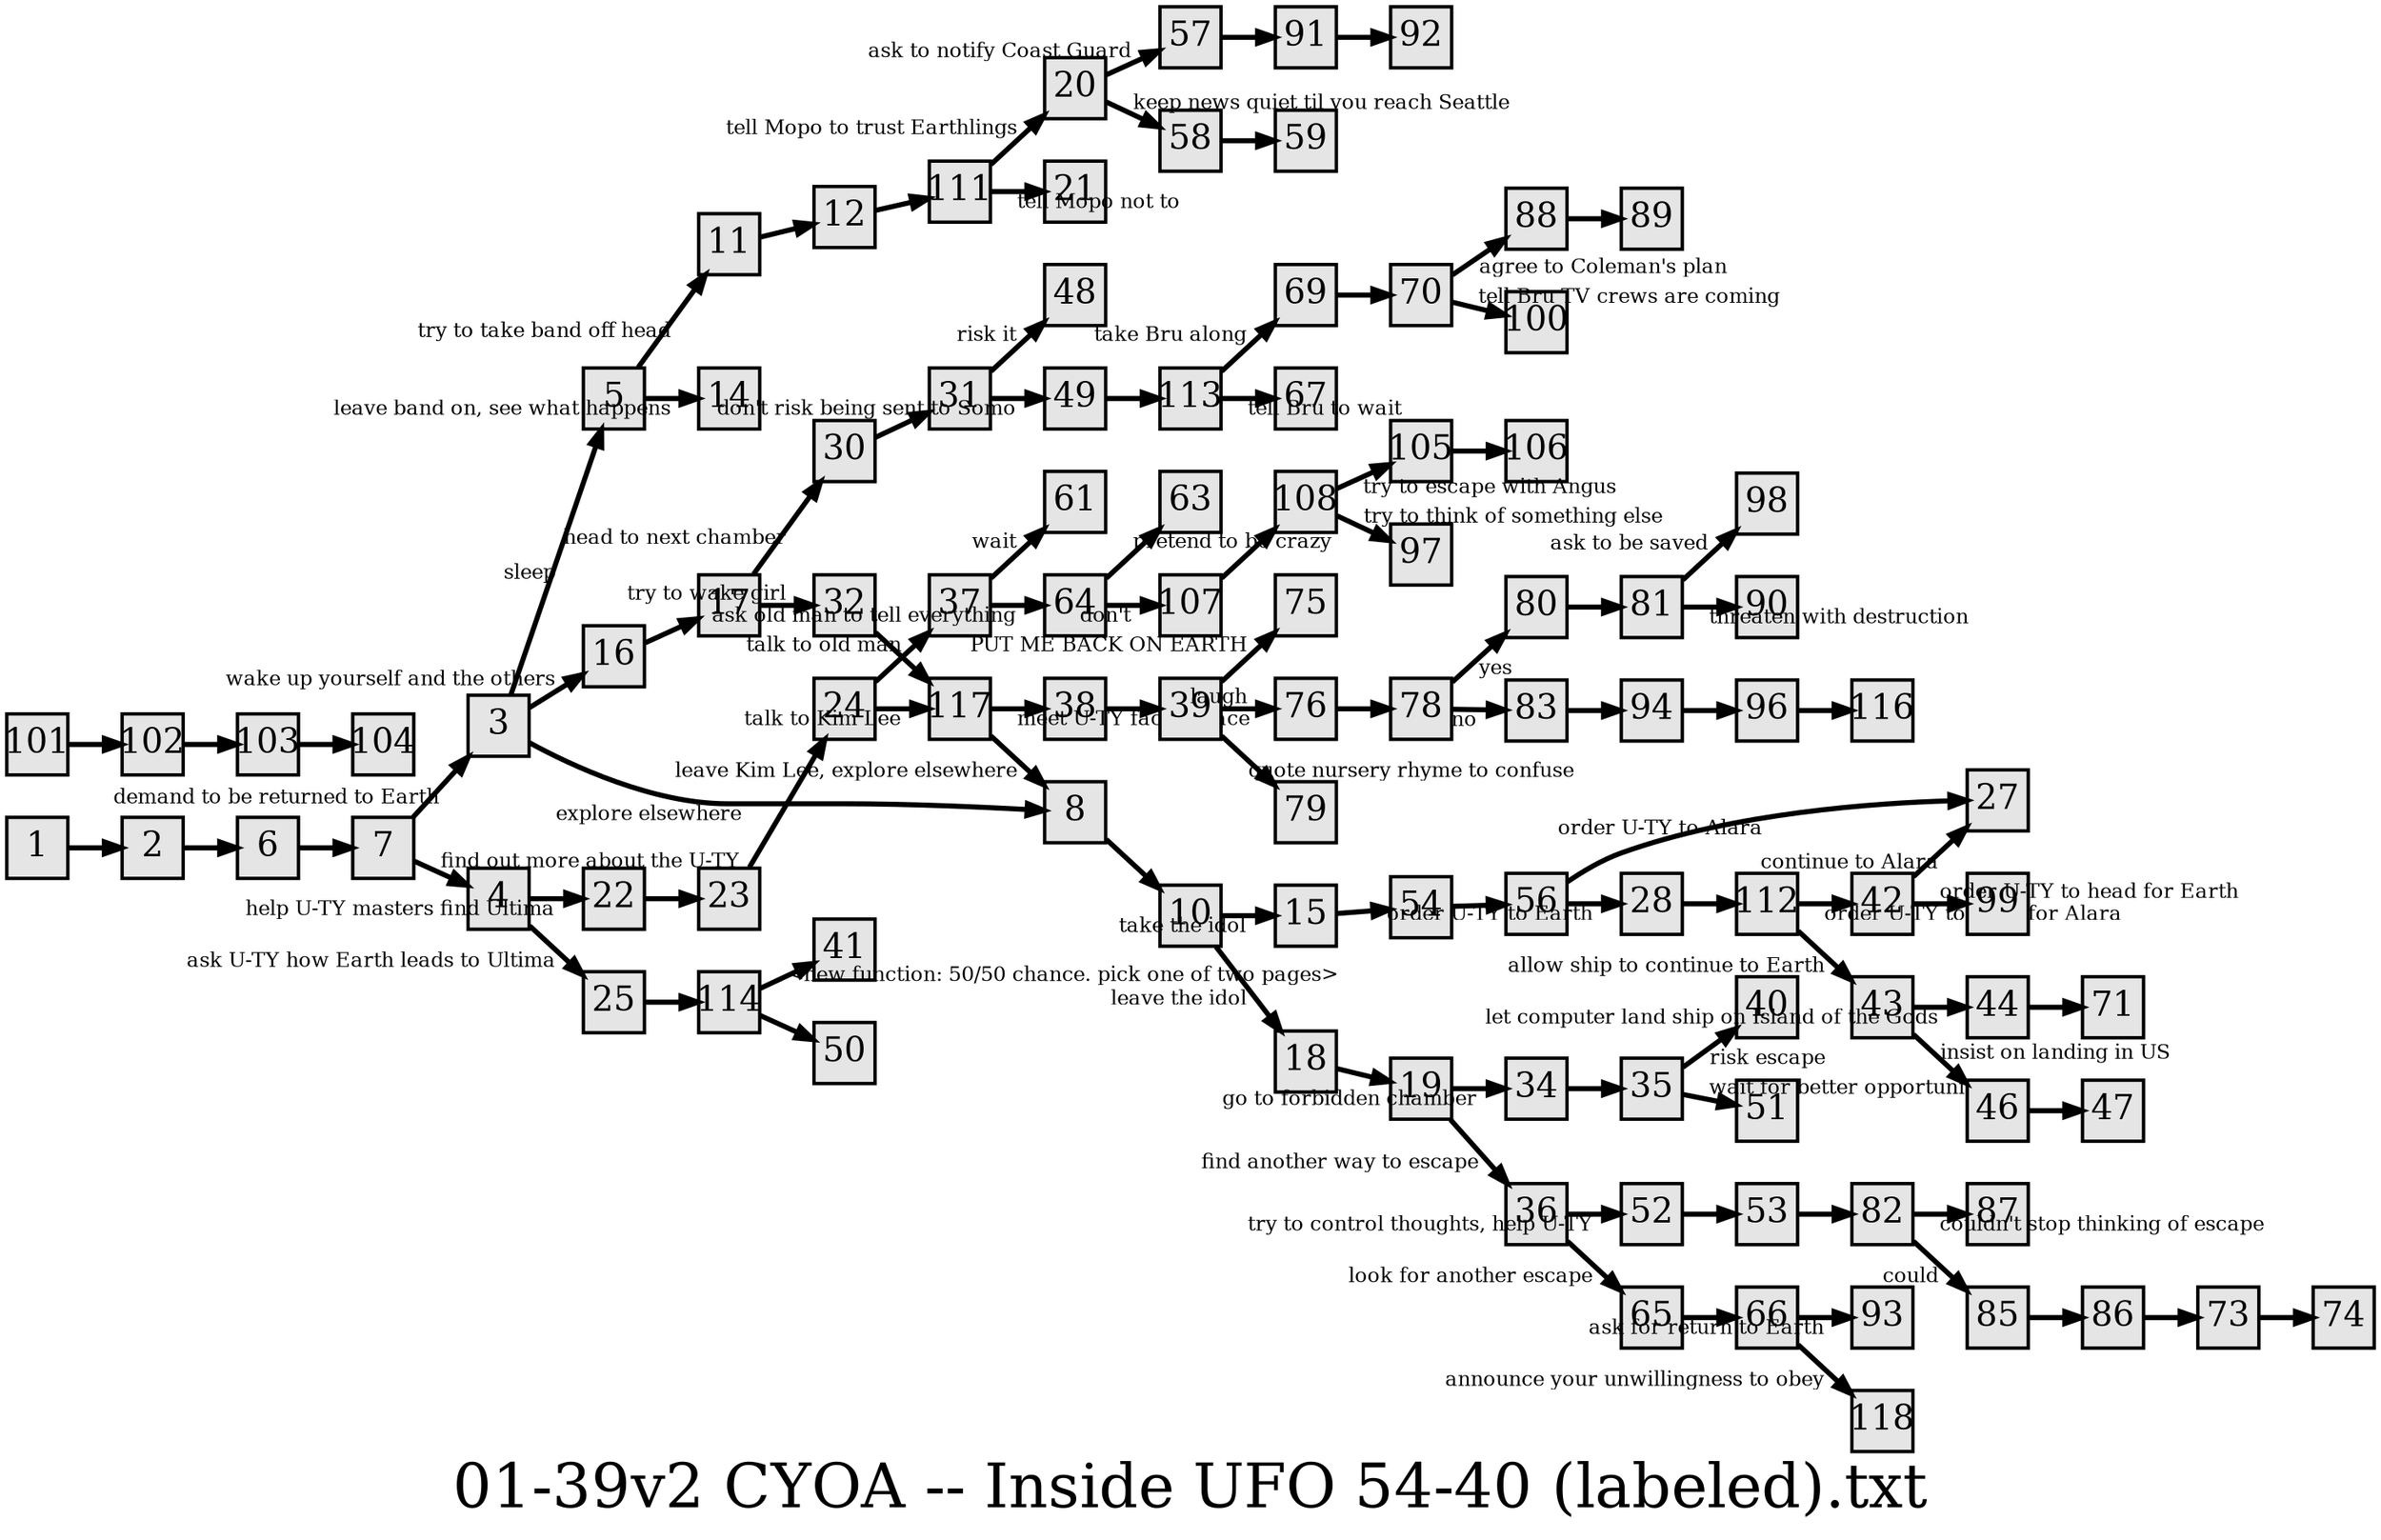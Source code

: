 digraph g{
  graph [ label="01-39v2 CYOA -- Inside UFO 54-40 (labeled).txt" rankdir=LR, ordering=out, fontsize=36, nodesep="0.35", ranksep="0.45"];
  node  [shape=rect, penwidth=2, fontsize=20, style=filled, fillcolor=grey90, margin="0,0", labelfloat=true, regular=true, fixedsize=true];
  edge  [labelfloat=true, penwidth=3, fontsize=12];
  1 -> 2;
  2 -> 6;
  3 -> 5	[ xlabel="sleep" ];
  3 -> 16	[ xlabel="wake up yourself and the others" ];
  3 -> 8	[ xlabel="explore elsewhere" ];
  4 -> 22	[ xlabel="help U-TY masters find Ultima" ];
  4 -> 25	[ xlabel="ask U-TY how Earth leads to Ultima" ];
  5 -> 11	[ xlabel="try to take band off head" ];
  5 -> 14	[ xlabel="leave band on, see what happens" ];
  6 -> 7;
  7 -> 3	[ xlabel="demand to be returned to Earth" ];
  7 -> 4	[ xlabel="find out more about the U-TY" ];
  8 -> 10;
  10 -> 15	[ xlabel="take the idol" ];
  10 -> 18	[ xlabel="leave the idol" ];
  11 -> 12;
  12 -> 111;
  15 -> 54;
  16 -> 17;
  17 -> 30	[ xlabel="head to next chamber" ];
  17 -> 32	[ xlabel="try to wake girl" ];
  18 -> 19;
  19 -> 34	[ xlabel="go to forbidden chamber" ];
  19 -> 36	[ xlabel="find another way to escape" ];
  20 -> 57	[ xlabel="ask to notify Coast Guard" ];
  20 -> 58	[ xlabel="keep news quiet til you reach Seattle" ];
  22 -> 23;
  23 -> 24;
  24 -> 37	[ xlabel="talk to old man" ];
  24 -> 117	[ xlabel="talk to Kim Lee" ];
  25 -> 114;
  28 -> 112;
  30 -> 31;
  31 -> 48	[ xlabel="risk it" ];
  31 -> 49	[ xlabel="don't risk being sent to Somo" ];
  32 -> 117;
  34 -> 35;
  35 -> 40	[ xlabel="risk escape" ];
  35 -> 51	[ xlabel="wait for better opportunity" ];
  36 -> 52	[ xlabel="try to control thoughts, help U-TY" ];
  36 -> 65	[ xlabel="look for another escape" ];
  37 -> 61	[ xlabel="wait" ];
  37 -> 64	[ xlabel="ask old man to tell everything" ];
  38 -> 39;
  39 -> 75	[ xlabel="PUT ME BACK ON EARTH" ];
  39 -> 76	[ xlabel="laugh" ];
  39 -> 79	[ xlabel="quote nursery rhyme to confuse" ];
  42 -> 27	[ xlabel="continue to Alara" ];
  42 -> 99	[ xlabel="order U-TY to head for Earth" ];
  43 -> 44	[ xlabel="let computer land ship on Island of the Gods" ];
  43 -> 46	[ xlabel="insist on landing in US" ];
  44 -> 71;
  46 -> 47;
  49 -> 113;
  52 -> 53;
  53 -> 82;
  54 -> 56;
  56 -> 27	[ xlabel="order U-TY to Alara" ];
  56 -> 28	[ xlabel="order U-TY to Earth" ];
  57 -> 91;
  58 -> 59;
  64 -> 63	[ xlabel="pretend to be crazy" ];
  64 -> 107	[ xlabel="don't" ];
  65 -> 66;
  66 -> 93	[ xlabel="ask for return to Earth" ];
  66 -> 118	[ xlabel="announce your unwillingness to obey" ];
  69 -> 70;
  70 -> 88	[ xlabel="agree to Coleman's plan" ];
  70 -> 100	[ xlabel="tell Bru TV crews are coming" ];
  73 -> 74;
  76 -> 78;
  78 -> 80	[ xlabel="yes" ];
  78 -> 83	[ xlabel="no" ];
  80 -> 81;
  81 -> 98	[ xlabel="ask to be saved" ];
  81 -> 90	[ xlabel="threaten with destruction" ];
  82 -> 87	[ xlabel="couldn't stop thinking of escape" ];
  82 -> 85	[ xlabel="could" ];
  83 -> 94;
  85 -> 86;
  86 -> 73;
  88 -> 89;
  91 -> 92;
  94 -> 96;
  96 -> 116;
  101 -> 102;
  102 -> 103;
  103 -> 104;
  105 -> 106;
  107 -> 108;
  108 -> 105	[ xlabel="try to escape with Angus" ];
  108 -> 97	[ xlabel="try to think of something else" ];
  111 -> 20	[ xlabel="tell Mopo to trust Earthlings" ];
  111 -> 21	[ xlabel="tell Mopo not to" ];
  112 -> 42	[ xlabel="order U-TY to head for Alara" ];
  112 -> 43	[ xlabel="allow ship to continue to Earth" ];
  113 -> 69	[ xlabel="take Bru along" ];
  113 -> 67	[ xlabel="tell Bru to wait" ];
  114 -> 41	[ xlabel="<new function: 50/50 chance. pick one of two pages>" ];
  114 -> 50;
  117 -> 38	[ xlabel="meet U-TY face-to-face" ];
  117 -> 8	[ xlabel="leave Kim Lee, explore elsewhere" ];
}

